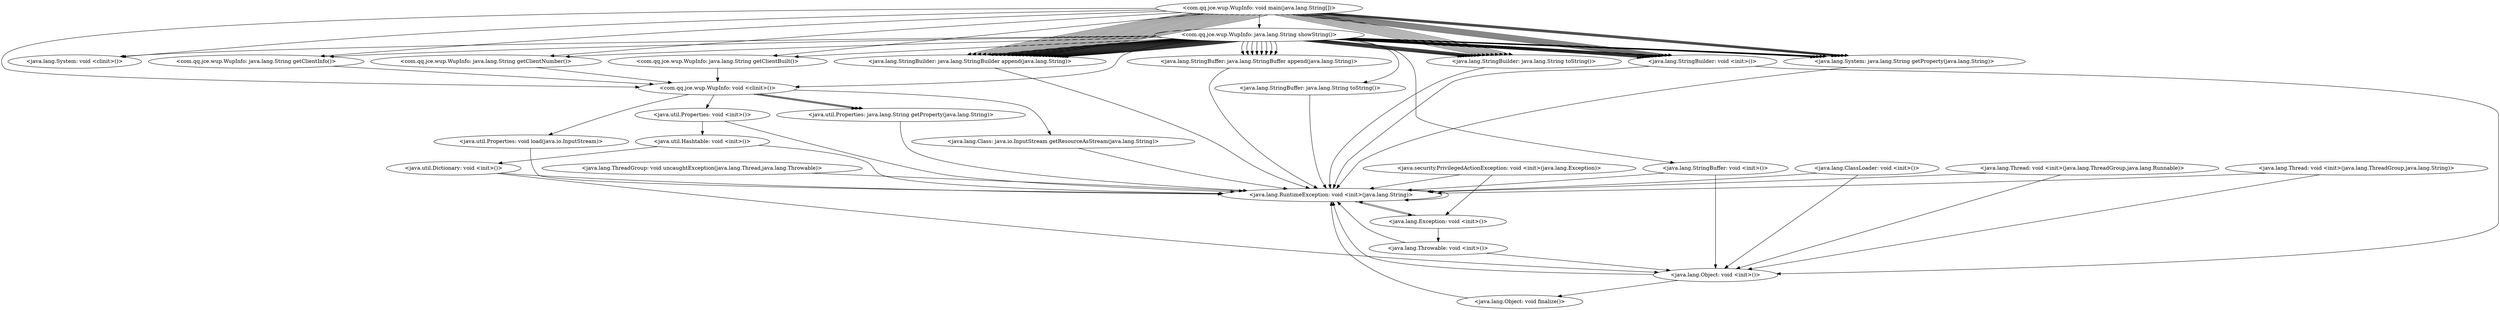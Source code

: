 digraph CallGraph {
"<com.qq.jce.wup.WupInfo: void main(java.lang.String[])>" -> "<java.lang.System: void <clinit>()>";
"<com.qq.jce.wup.WupInfo: void main(java.lang.String[])>" -> "<java.lang.System: java.lang.String getProperty(java.lang.String)>";
"<com.qq.jce.wup.WupInfo: void main(java.lang.String[])>" -> "<java.lang.StringBuilder: void <init>()>";
"<com.qq.jce.wup.WupInfo: void main(java.lang.String[])>" -> "<java.lang.System: java.lang.String getProperty(java.lang.String)>";
"<com.qq.jce.wup.WupInfo: void main(java.lang.String[])>" -> "<java.lang.StringBuilder: void <init>()>";
"<com.qq.jce.wup.WupInfo: void main(java.lang.String[])>" -> "<java.lang.System: java.lang.String getProperty(java.lang.String)>";
"<com.qq.jce.wup.WupInfo: void main(java.lang.String[])>" -> "<java.lang.StringBuilder: void <init>()>";
"<com.qq.jce.wup.WupInfo: void main(java.lang.String[])>" -> "<java.lang.System: java.lang.String getProperty(java.lang.String)>";
"<com.qq.jce.wup.WupInfo: void main(java.lang.String[])>" -> "<java.lang.StringBuilder: void <init>()>";
"<com.qq.jce.wup.WupInfo: void main(java.lang.String[])>" -> "<java.lang.System: java.lang.String getProperty(java.lang.String)>";
"<com.qq.jce.wup.WupInfo: void main(java.lang.String[])>" -> "<java.lang.StringBuilder: void <init>()>";
"<com.qq.jce.wup.WupInfo: void main(java.lang.String[])>" -> "<com.qq.jce.wup.WupInfo: java.lang.String getClientNumber()>";
"<com.qq.jce.wup.WupInfo: void main(java.lang.String[])>" -> "<java.lang.StringBuilder: void <init>()>";
"<com.qq.jce.wup.WupInfo: void main(java.lang.String[])>" -> "<com.qq.jce.wup.WupInfo: java.lang.String getClientBuilt()>";
"<com.qq.jce.wup.WupInfo: void main(java.lang.String[])>" -> "<java.lang.StringBuilder: void <init>()>";
"<com.qq.jce.wup.WupInfo: void main(java.lang.String[])>" -> "<com.qq.jce.wup.WupInfo: java.lang.String getClientInfo()>";
"<com.qq.jce.wup.WupInfo: void main(java.lang.String[])>" -> "<java.lang.StringBuilder: void <init>()>";
"<com.qq.jce.wup.WupInfo: void main(java.lang.String[])>" -> "<com.qq.jce.wup.WupInfo: java.lang.String showString()>";
"<com.qq.jce.wup.WupInfo: void main(java.lang.String[])>" -> "<com.qq.jce.wup.WupInfo: void <clinit>()>";
"<com.qq.jce.wup.WupInfo: void <clinit>()>" -> "<java.util.Properties: void <init>()>";
"<java.lang.ThreadGroup: void uncaughtException(java.lang.Thread,java.lang.Throwable)>" -> "<java.lang.RuntimeException: void <init>(java.lang.String)>";
"<java.lang.ClassLoader: void <init>()>" -> "<java.lang.Object: void <init>()>";
"<java.lang.ClassLoader: void <init>()>" -> "<java.lang.RuntimeException: void <init>(java.lang.String)>";
"<java.security.PrivilegedActionException: void <init>(java.lang.Exception)>" -> "<java.lang.Exception: void <init>()>";
"<java.security.PrivilegedActionException: void <init>(java.lang.Exception)>" -> "<java.lang.RuntimeException: void <init>(java.lang.String)>";
"<java.lang.Thread: void <init>(java.lang.ThreadGroup,java.lang.Runnable)>" -> "<java.lang.Object: void <init>()>";
"<java.lang.Thread: void <init>(java.lang.ThreadGroup,java.lang.Runnable)>" -> "<java.lang.RuntimeException: void <init>(java.lang.String)>";
"<java.lang.Thread: void <init>(java.lang.ThreadGroup,java.lang.String)>" -> "<java.lang.Object: void <init>()>";
"<java.lang.Thread: void <init>(java.lang.ThreadGroup,java.lang.String)>" -> "<java.lang.RuntimeException: void <init>(java.lang.String)>";
"<java.lang.System: java.lang.String getProperty(java.lang.String)>" -> "<java.lang.RuntimeException: void <init>(java.lang.String)>";
"<java.lang.StringBuilder: void <init>()>" -> "<java.lang.Object: void <init>()>";
"<java.lang.StringBuilder: void <init>()>" -> "<java.lang.RuntimeException: void <init>(java.lang.String)>";
"<com.qq.jce.wup.WupInfo: java.lang.String getClientNumber()>" -> "<com.qq.jce.wup.WupInfo: void <clinit>()>";
"<com.qq.jce.wup.WupInfo: java.lang.String getClientBuilt()>" -> "<com.qq.jce.wup.WupInfo: void <clinit>()>";
"<com.qq.jce.wup.WupInfo: java.lang.String getClientInfo()>" -> "<com.qq.jce.wup.WupInfo: void <clinit>()>";
"<com.qq.jce.wup.WupInfo: java.lang.String showString()>" -> "<com.qq.jce.wup.WupInfo: void <clinit>()>";
"<com.qq.jce.wup.WupInfo: java.lang.String showString()>" -> "<java.lang.System: java.lang.String getProperty(java.lang.String)>";
"<com.qq.jce.wup.WupInfo: java.lang.String showString()>" -> "<java.lang.StringBuilder: void <init>()>";
"<com.qq.jce.wup.WupInfo: java.lang.String showString()>" -> "<java.lang.System: java.lang.String getProperty(java.lang.String)>";
"<com.qq.jce.wup.WupInfo: java.lang.String showString()>" -> "<java.lang.StringBuilder: void <init>()>";
"<com.qq.jce.wup.WupInfo: java.lang.String showString()>" -> "<java.lang.System: java.lang.String getProperty(java.lang.String)>";
"<com.qq.jce.wup.WupInfo: java.lang.String showString()>" -> "<java.lang.StringBuilder: void <init>()>";
"<com.qq.jce.wup.WupInfo: java.lang.String showString()>" -> "<java.lang.System: java.lang.String getProperty(java.lang.String)>";
"<com.qq.jce.wup.WupInfo: java.lang.String showString()>" -> "<java.lang.StringBuilder: void <init>()>";
"<com.qq.jce.wup.WupInfo: java.lang.String showString()>" -> "<java.lang.System: java.lang.String getProperty(java.lang.String)>";
"<com.qq.jce.wup.WupInfo: java.lang.String showString()>" -> "<java.lang.StringBuilder: void <init>()>";
"<com.qq.jce.wup.WupInfo: java.lang.String showString()>" -> "<com.qq.jce.wup.WupInfo: java.lang.String getClientNumber()>";
"<com.qq.jce.wup.WupInfo: java.lang.String showString()>" -> "<java.lang.StringBuilder: void <init>()>";
"<com.qq.jce.wup.WupInfo: java.lang.String showString()>" -> "<com.qq.jce.wup.WupInfo: java.lang.String getClientBuilt()>";
"<com.qq.jce.wup.WupInfo: java.lang.String showString()>" -> "<java.lang.StringBuilder: void <init>()>";
"<com.qq.jce.wup.WupInfo: java.lang.String showString()>" -> "<com.qq.jce.wup.WupInfo: java.lang.String getClientInfo()>";
"<com.qq.jce.wup.WupInfo: java.lang.String showString()>" -> "<java.lang.StringBuilder: void <init>()>";
"<com.qq.jce.wup.WupInfo: java.lang.String showString()>" -> "<java.lang.StringBuffer: void <init>()>";
"<com.qq.jce.wup.WupInfo: java.lang.String showString()>" -> "<java.lang.System: void <clinit>()>";
"<java.util.Properties: void <init>()>" -> "<java.util.Hashtable: void <init>()>";
"<java.util.Properties: void <init>()>" -> "<java.lang.RuntimeException: void <init>(java.lang.String)>";
"<java.lang.RuntimeException: void <init>(java.lang.String)>" -> "<java.lang.Exception: void <init>()>";
"<java.lang.RuntimeException: void <init>(java.lang.String)>" -> "<java.lang.RuntimeException: void <init>(java.lang.String)>";
"<java.lang.Object: void <init>()>" -> "<java.lang.Object: void finalize()>";
"<java.lang.Object: void <init>()>" -> "<java.lang.RuntimeException: void <init>(java.lang.String)>";
"<java.lang.Exception: void <init>()>" -> "<java.lang.Throwable: void <init>()>";
"<java.lang.Exception: void <init>()>" -> "<java.lang.RuntimeException: void <init>(java.lang.String)>";
"<java.lang.StringBuffer: void <init>()>" -> "<java.lang.Object: void <init>()>";
"<java.lang.StringBuffer: void <init>()>" -> "<java.lang.RuntimeException: void <init>(java.lang.String)>";
"<java.util.Hashtable: void <init>()>" -> "<java.util.Dictionary: void <init>()>";
"<java.util.Hashtable: void <init>()>" -> "<java.lang.RuntimeException: void <init>(java.lang.String)>";
"<java.lang.Object: void finalize()>" -> "<java.lang.RuntimeException: void <init>(java.lang.String)>";
"<java.lang.Throwable: void <init>()>" -> "<java.lang.Object: void <init>()>";
"<java.lang.Throwable: void <init>()>" -> "<java.lang.RuntimeException: void <init>(java.lang.String)>";
"<java.util.Dictionary: void <init>()>" -> "<java.lang.Object: void <init>()>";
"<java.util.Dictionary: void <init>()>" -> "<java.lang.RuntimeException: void <init>(java.lang.String)>";
"<com.qq.jce.wup.WupInfo: java.lang.String showString()>" -> "<java.lang.StringBuilder: java.lang.StringBuilder append(java.lang.String)>";
"<com.qq.jce.wup.WupInfo: java.lang.String showString()>" -> "<java.lang.StringBuilder: java.lang.StringBuilder append(java.lang.String)>";
"<com.qq.jce.wup.WupInfo: java.lang.String showString()>" -> "<java.lang.StringBuilder: java.lang.StringBuilder append(java.lang.String)>";
"<com.qq.jce.wup.WupInfo: java.lang.String showString()>" -> "<java.lang.StringBuilder: java.lang.String toString()>";
"<com.qq.jce.wup.WupInfo: java.lang.String showString()>" -> "<java.lang.StringBuilder: java.lang.StringBuilder append(java.lang.String)>";
"<com.qq.jce.wup.WupInfo: java.lang.String showString()>" -> "<java.lang.StringBuilder: java.lang.StringBuilder append(java.lang.String)>";
"<com.qq.jce.wup.WupInfo: java.lang.String showString()>" -> "<java.lang.StringBuilder: java.lang.StringBuilder append(java.lang.String)>";
"<com.qq.jce.wup.WupInfo: java.lang.String showString()>" -> "<java.lang.StringBuilder: java.lang.String toString()>";
"<com.qq.jce.wup.WupInfo: java.lang.String showString()>" -> "<java.lang.StringBuilder: java.lang.StringBuilder append(java.lang.String)>";
"<com.qq.jce.wup.WupInfo: java.lang.String showString()>" -> "<java.lang.StringBuilder: java.lang.StringBuilder append(java.lang.String)>";
"<com.qq.jce.wup.WupInfo: java.lang.String showString()>" -> "<java.lang.StringBuilder: java.lang.StringBuilder append(java.lang.String)>";
"<com.qq.jce.wup.WupInfo: java.lang.String showString()>" -> "<java.lang.StringBuilder: java.lang.String toString()>";
"<com.qq.jce.wup.WupInfo: java.lang.String showString()>" -> "<java.lang.StringBuilder: java.lang.StringBuilder append(java.lang.String)>";
"<com.qq.jce.wup.WupInfo: java.lang.String showString()>" -> "<java.lang.StringBuilder: java.lang.StringBuilder append(java.lang.String)>";
"<com.qq.jce.wup.WupInfo: java.lang.String showString()>" -> "<java.lang.StringBuilder: java.lang.StringBuilder append(java.lang.String)>";
"<com.qq.jce.wup.WupInfo: java.lang.String showString()>" -> "<java.lang.StringBuilder: java.lang.String toString()>";
"<com.qq.jce.wup.WupInfo: java.lang.String showString()>" -> "<java.lang.StringBuilder: java.lang.StringBuilder append(java.lang.String)>";
"<com.qq.jce.wup.WupInfo: java.lang.String showString()>" -> "<java.lang.StringBuilder: java.lang.StringBuilder append(java.lang.String)>";
"<com.qq.jce.wup.WupInfo: java.lang.String showString()>" -> "<java.lang.StringBuilder: java.lang.StringBuilder append(java.lang.String)>";
"<com.qq.jce.wup.WupInfo: java.lang.String showString()>" -> "<java.lang.StringBuilder: java.lang.String toString()>";
"<com.qq.jce.wup.WupInfo: java.lang.String showString()>" -> "<java.lang.StringBuilder: java.lang.StringBuilder append(java.lang.String)>";
"<com.qq.jce.wup.WupInfo: java.lang.String showString()>" -> "<java.lang.StringBuilder: java.lang.StringBuilder append(java.lang.String)>";
"<com.qq.jce.wup.WupInfo: java.lang.String showString()>" -> "<java.lang.StringBuilder: java.lang.StringBuilder append(java.lang.String)>";
"<com.qq.jce.wup.WupInfo: java.lang.String showString()>" -> "<java.lang.StringBuilder: java.lang.String toString()>";
"<com.qq.jce.wup.WupInfo: java.lang.String showString()>" -> "<java.lang.StringBuilder: java.lang.StringBuilder append(java.lang.String)>";
"<com.qq.jce.wup.WupInfo: java.lang.String showString()>" -> "<java.lang.StringBuilder: java.lang.StringBuilder append(java.lang.String)>";
"<com.qq.jce.wup.WupInfo: java.lang.String showString()>" -> "<java.lang.StringBuilder: java.lang.StringBuilder append(java.lang.String)>";
"<com.qq.jce.wup.WupInfo: java.lang.String showString()>" -> "<java.lang.StringBuilder: java.lang.String toString()>";
"<com.qq.jce.wup.WupInfo: java.lang.String showString()>" -> "<java.lang.StringBuilder: java.lang.StringBuilder append(java.lang.String)>";
"<com.qq.jce.wup.WupInfo: java.lang.String showString()>" -> "<java.lang.StringBuilder: java.lang.StringBuilder append(java.lang.String)>";
"<com.qq.jce.wup.WupInfo: java.lang.String showString()>" -> "<java.lang.StringBuilder: java.lang.StringBuilder append(java.lang.String)>";
"<com.qq.jce.wup.WupInfo: java.lang.String showString()>" -> "<java.lang.StringBuilder: java.lang.String toString()>";
"<java.lang.StringBuilder: java.lang.StringBuilder append(java.lang.String)>" -> "<java.lang.RuntimeException: void <init>(java.lang.String)>";
"<java.lang.StringBuilder: java.lang.String toString()>" -> "<java.lang.RuntimeException: void <init>(java.lang.String)>";
"<com.qq.jce.wup.WupInfo: java.lang.String showString()>" -> "<java.lang.StringBuffer: java.lang.StringBuffer append(java.lang.String)>";
"<com.qq.jce.wup.WupInfo: java.lang.String showString()>" -> "<java.lang.StringBuffer: java.lang.StringBuffer append(java.lang.String)>";
"<com.qq.jce.wup.WupInfo: java.lang.String showString()>" -> "<java.lang.StringBuffer: java.lang.StringBuffer append(java.lang.String)>";
"<com.qq.jce.wup.WupInfo: java.lang.String showString()>" -> "<java.lang.StringBuffer: java.lang.StringBuffer append(java.lang.String)>";
"<com.qq.jce.wup.WupInfo: java.lang.String showString()>" -> "<java.lang.StringBuffer: java.lang.StringBuffer append(java.lang.String)>";
"<com.qq.jce.wup.WupInfo: java.lang.String showString()>" -> "<java.lang.StringBuffer: java.lang.StringBuffer append(java.lang.String)>";
"<com.qq.jce.wup.WupInfo: java.lang.String showString()>" -> "<java.lang.StringBuffer: java.lang.StringBuffer append(java.lang.String)>";
"<com.qq.jce.wup.WupInfo: java.lang.String showString()>" -> "<java.lang.StringBuffer: java.lang.StringBuffer append(java.lang.String)>";
"<com.qq.jce.wup.WupInfo: java.lang.String showString()>" -> "<java.lang.StringBuffer: java.lang.String toString()>";
"<java.lang.StringBuffer: java.lang.StringBuffer append(java.lang.String)>" -> "<java.lang.RuntimeException: void <init>(java.lang.String)>";
"<java.lang.StringBuffer: java.lang.String toString()>" -> "<java.lang.RuntimeException: void <init>(java.lang.String)>";
"<com.qq.jce.wup.WupInfo: void <clinit>()>" -> "<java.util.Properties: void load(java.io.InputStream)>";
"<com.qq.jce.wup.WupInfo: void <clinit>()>" -> "<java.util.Properties: java.lang.String getProperty(java.lang.String)>";
"<com.qq.jce.wup.WupInfo: void <clinit>()>" -> "<java.util.Properties: java.lang.String getProperty(java.lang.String)>";
"<com.qq.jce.wup.WupInfo: void <clinit>()>" -> "<java.util.Properties: java.lang.String getProperty(java.lang.String)>";
"<java.util.Properties: void load(java.io.InputStream)>" -> "<java.lang.RuntimeException: void <init>(java.lang.String)>";
"<java.util.Properties: java.lang.String getProperty(java.lang.String)>" -> "<java.lang.RuntimeException: void <init>(java.lang.String)>";
"<com.qq.jce.wup.WupInfo: void <clinit>()>" -> "<java.lang.Class: java.io.InputStream getResourceAsStream(java.lang.String)>";
"<java.lang.Class: java.io.InputStream getResourceAsStream(java.lang.String)>" -> "<java.lang.RuntimeException: void <init>(java.lang.String)>";
"<com.qq.jce.wup.WupInfo: void main(java.lang.String[])>" -> "<java.lang.StringBuilder: java.lang.StringBuilder append(java.lang.String)>";
"<com.qq.jce.wup.WupInfo: void main(java.lang.String[])>" -> "<java.lang.StringBuilder: java.lang.StringBuilder append(java.lang.String)>";
"<com.qq.jce.wup.WupInfo: void main(java.lang.String[])>" -> "<java.lang.StringBuilder: java.lang.String toString()>";
"<com.qq.jce.wup.WupInfo: void main(java.lang.String[])>" -> "<java.lang.StringBuilder: java.lang.StringBuilder append(java.lang.String)>";
"<com.qq.jce.wup.WupInfo: void main(java.lang.String[])>" -> "<java.lang.StringBuilder: java.lang.StringBuilder append(java.lang.String)>";
"<com.qq.jce.wup.WupInfo: void main(java.lang.String[])>" -> "<java.lang.StringBuilder: java.lang.String toString()>";
"<com.qq.jce.wup.WupInfo: void main(java.lang.String[])>" -> "<java.lang.StringBuilder: java.lang.StringBuilder append(java.lang.String)>";
"<com.qq.jce.wup.WupInfo: void main(java.lang.String[])>" -> "<java.lang.StringBuilder: java.lang.StringBuilder append(java.lang.String)>";
"<com.qq.jce.wup.WupInfo: void main(java.lang.String[])>" -> "<java.lang.StringBuilder: java.lang.String toString()>";
"<com.qq.jce.wup.WupInfo: void main(java.lang.String[])>" -> "<java.lang.StringBuilder: java.lang.StringBuilder append(java.lang.String)>";
"<com.qq.jce.wup.WupInfo: void main(java.lang.String[])>" -> "<java.lang.StringBuilder: java.lang.StringBuilder append(java.lang.String)>";
"<com.qq.jce.wup.WupInfo: void main(java.lang.String[])>" -> "<java.lang.StringBuilder: java.lang.String toString()>";
"<com.qq.jce.wup.WupInfo: void main(java.lang.String[])>" -> "<java.lang.StringBuilder: java.lang.StringBuilder append(java.lang.String)>";
"<com.qq.jce.wup.WupInfo: void main(java.lang.String[])>" -> "<java.lang.StringBuilder: java.lang.StringBuilder append(java.lang.String)>";
"<com.qq.jce.wup.WupInfo: void main(java.lang.String[])>" -> "<java.lang.StringBuilder: java.lang.String toString()>";
"<com.qq.jce.wup.WupInfo: void main(java.lang.String[])>" -> "<java.lang.StringBuilder: java.lang.StringBuilder append(java.lang.String)>";
"<com.qq.jce.wup.WupInfo: void main(java.lang.String[])>" -> "<java.lang.StringBuilder: java.lang.StringBuilder append(java.lang.String)>";
"<com.qq.jce.wup.WupInfo: void main(java.lang.String[])>" -> "<java.lang.StringBuilder: java.lang.String toString()>";
"<com.qq.jce.wup.WupInfo: void main(java.lang.String[])>" -> "<java.lang.StringBuilder: java.lang.StringBuilder append(java.lang.String)>";
"<com.qq.jce.wup.WupInfo: void main(java.lang.String[])>" -> "<java.lang.StringBuilder: java.lang.StringBuilder append(java.lang.String)>";
"<com.qq.jce.wup.WupInfo: void main(java.lang.String[])>" -> "<java.lang.StringBuilder: java.lang.String toString()>";
"<com.qq.jce.wup.WupInfo: void main(java.lang.String[])>" -> "<java.lang.StringBuilder: java.lang.StringBuilder append(java.lang.String)>";
"<com.qq.jce.wup.WupInfo: void main(java.lang.String[])>" -> "<java.lang.StringBuilder: java.lang.StringBuilder append(java.lang.String)>";
"<com.qq.jce.wup.WupInfo: void main(java.lang.String[])>" -> "<java.lang.StringBuilder: java.lang.String toString()>";
}
